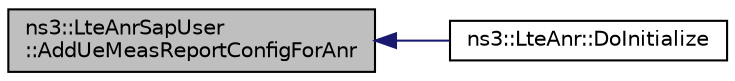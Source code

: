 digraph "ns3::LteAnrSapUser::AddUeMeasReportConfigForAnr"
{
  edge [fontname="Helvetica",fontsize="10",labelfontname="Helvetica",labelfontsize="10"];
  node [fontname="Helvetica",fontsize="10",shape=record];
  rankdir="LR";
  Node1 [label="ns3::LteAnrSapUser\l::AddUeMeasReportConfigForAnr",height=0.2,width=0.4,color="black", fillcolor="grey75", style="filled", fontcolor="black"];
  Node1 -> Node2 [dir="back",color="midnightblue",fontsize="10",style="solid"];
  Node2 [label="ns3::LteAnr::DoInitialize",height=0.2,width=0.4,color="black", fillcolor="white", style="filled",URL="$d5/dcc/classns3_1_1LteAnr.html#a734219c83a371c70dbffea2c7febc0d5"];
}
